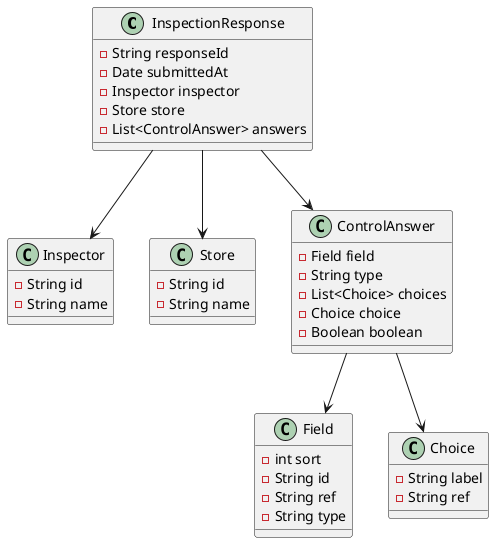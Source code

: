 @startuml
!define RECTANGLE class

RECTANGLE InspectionResponse {
  - String responseId
  - Date submittedAt
  - Inspector inspector
  - Store store
  - List<ControlAnswer> answers
}

RECTANGLE Inspector {
  - String id
  - String name
}

RECTANGLE Store {
  - String id
  - String name
}

RECTANGLE ControlAnswer {
  - Field field
  - String type
  - List<Choice> choices
  - Choice choice
  - Boolean boolean
}

RECTANGLE Field {
  - int sort
  - String id
  - String ref
  - String type
}

RECTANGLE Choice {
  - String label
  - String ref
}

InspectionResponse --> Inspector
InspectionResponse --> Store
InspectionResponse --> ControlAnswer
ControlAnswer --> Field
ControlAnswer --> Choice

@enduml


